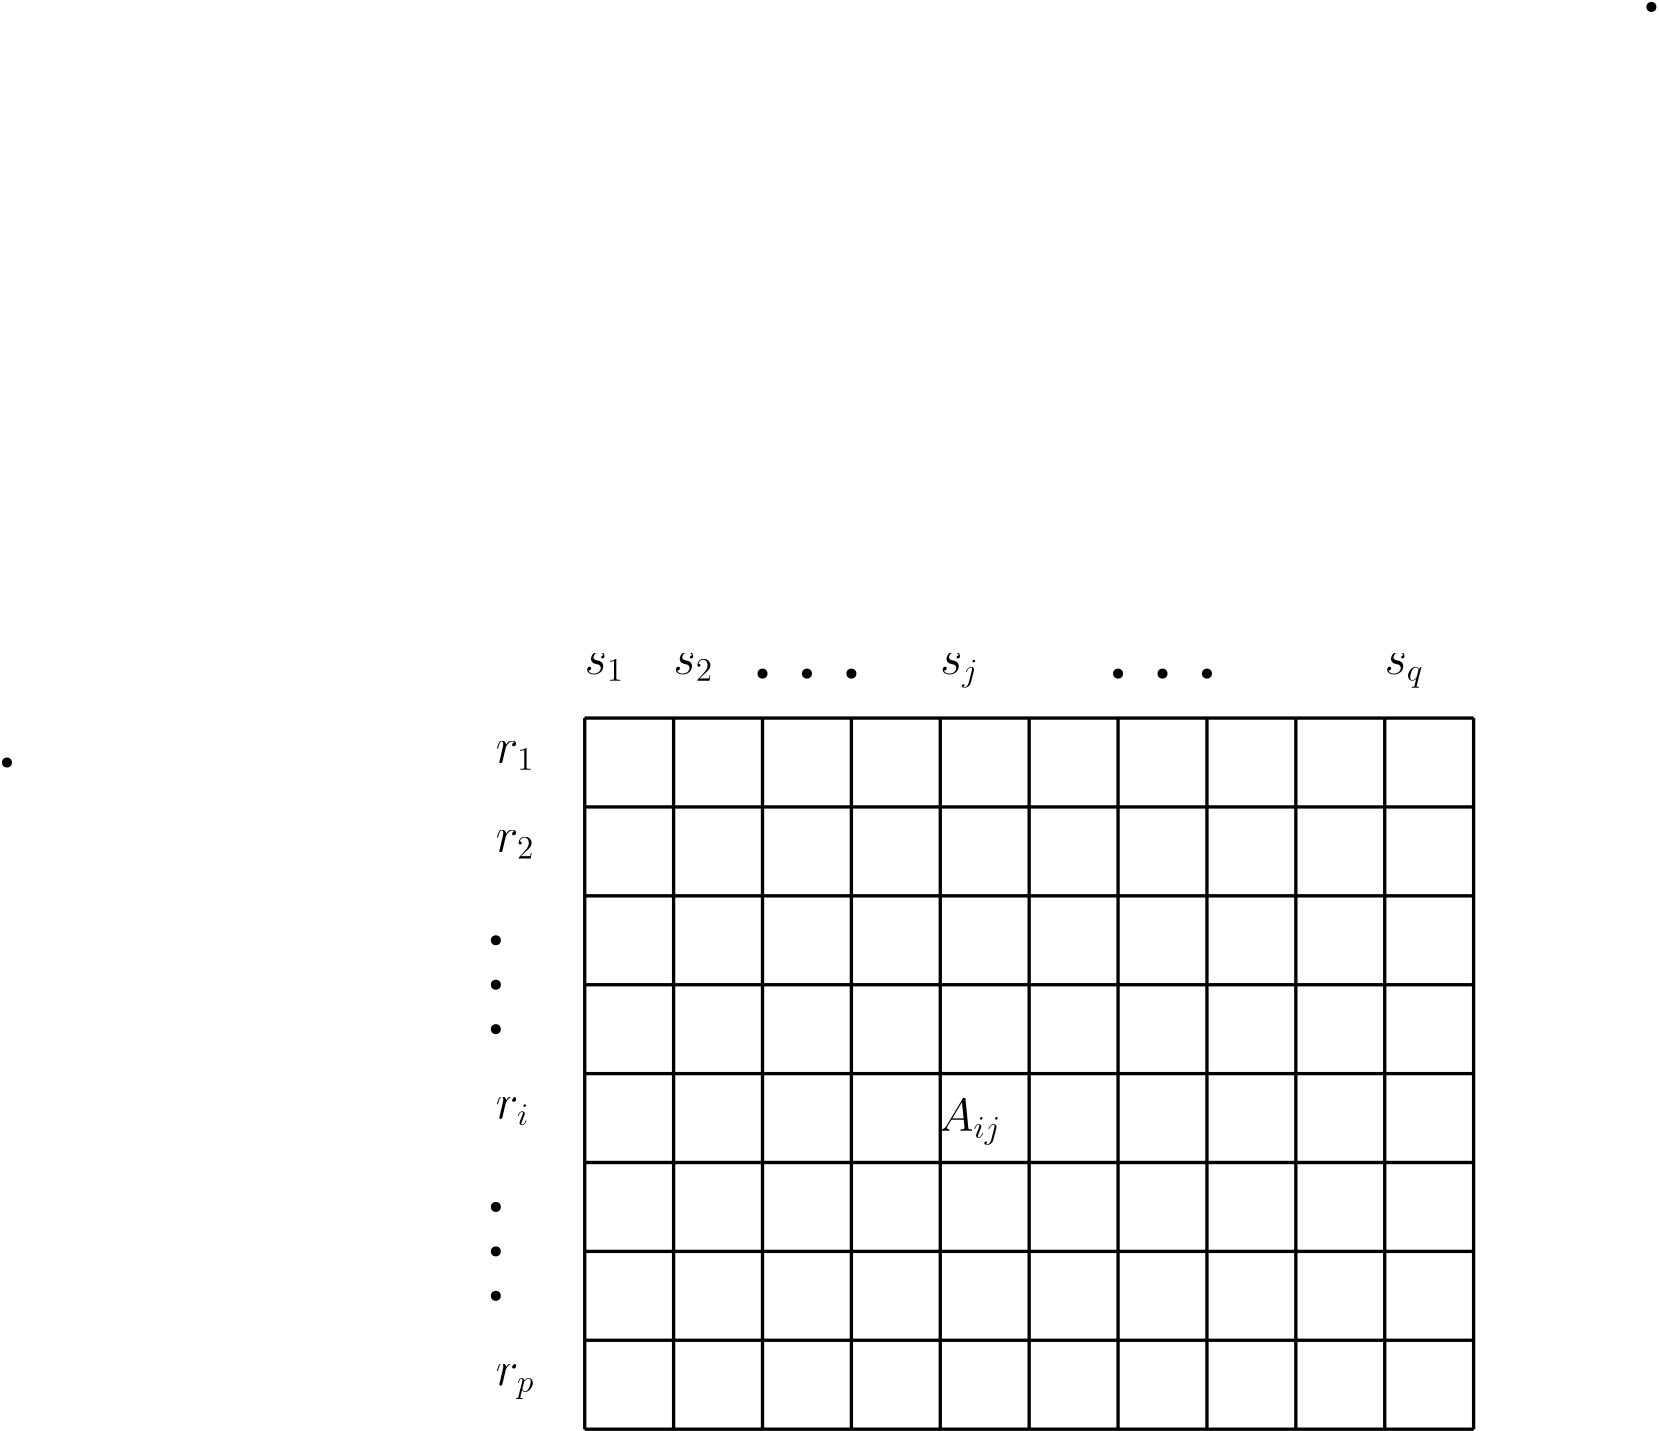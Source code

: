 <?xml version="1.0"?>
<!DOCTYPE ipe SYSTEM "ipe.dtd">
<ipe version="70107" creator="Ipe 7.1.10">
<info created="D:20170126143819" modified="D:20170126145105"/>
<ipestyle name="basic">
<symbol name="arrow/arc(spx)">
<path stroke="sym-stroke" fill="sym-stroke" pen="sym-pen">
0 0 m
-1 0.333 l
-1 -0.333 l
h
</path>
</symbol>
<symbol name="arrow/farc(spx)">
<path stroke="sym-stroke" fill="white" pen="sym-pen">
0 0 m
-1 0.333 l
-1 -0.333 l
h
</path>
</symbol>
<symbol name="arrow/ptarc(spx)">
<path stroke="sym-stroke" fill="sym-stroke" pen="sym-pen">
0 0 m
-1 0.333 l
-0.8 0 l
-1 -0.333 l
h
</path>
</symbol>
<symbol name="arrow/fptarc(spx)">
<path stroke="sym-stroke" fill="white" pen="sym-pen">
0 0 m
-1 0.333 l
-0.8 0 l
-1 -0.333 l
h
</path>
</symbol>
<symbol name="mark/circle(sx)" transformations="translations">
<path fill="sym-stroke">
0.6 0 0 0.6 0 0 e
0.4 0 0 0.4 0 0 e
</path>
</symbol>
<symbol name="mark/disk(sx)" transformations="translations">
<path fill="sym-stroke">
0.6 0 0 0.6 0 0 e
</path>
</symbol>
<symbol name="mark/fdisk(sfx)" transformations="translations">
<group>
<path fill="sym-fill">
0.5 0 0 0.5 0 0 e
</path>
<path fill="sym-stroke" fillrule="eofill">
0.6 0 0 0.6 0 0 e
0.4 0 0 0.4 0 0 e
</path>
</group>
</symbol>
<symbol name="mark/box(sx)" transformations="translations">
<path fill="sym-stroke" fillrule="eofill">
-0.6 -0.6 m
0.6 -0.6 l
0.6 0.6 l
-0.6 0.6 l
h
-0.4 -0.4 m
0.4 -0.4 l
0.4 0.4 l
-0.4 0.4 l
h
</path>
</symbol>
<symbol name="mark/square(sx)" transformations="translations">
<path fill="sym-stroke">
-0.6 -0.6 m
0.6 -0.6 l
0.6 0.6 l
-0.6 0.6 l
h
</path>
</symbol>
<symbol name="mark/fsquare(sfx)" transformations="translations">
<group>
<path fill="sym-fill">
-0.5 -0.5 m
0.5 -0.5 l
0.5 0.5 l
-0.5 0.5 l
h
</path>
<path fill="sym-stroke" fillrule="eofill">
-0.6 -0.6 m
0.6 -0.6 l
0.6 0.6 l
-0.6 0.6 l
h
-0.4 -0.4 m
0.4 -0.4 l
0.4 0.4 l
-0.4 0.4 l
h
</path>
</group>
</symbol>
<symbol name="mark/cross(sx)" transformations="translations">
<group>
<path fill="sym-stroke">
-0.43 -0.57 m
0.57 0.43 l
0.43 0.57 l
-0.57 -0.43 l
h
</path>
<path fill="sym-stroke">
-0.43 0.57 m
0.57 -0.43 l
0.43 -0.57 l
-0.57 0.43 l
h
</path>
</group>
</symbol>
<symbol name="arrow/fnormal(spx)">
<path stroke="sym-stroke" fill="white" pen="sym-pen">
0 0 m
-1 0.333 l
-1 -0.333 l
h
</path>
</symbol>
<symbol name="arrow/pointed(spx)">
<path stroke="sym-stroke" fill="sym-stroke" pen="sym-pen">
0 0 m
-1 0.333 l
-0.8 0 l
-1 -0.333 l
h
</path>
</symbol>
<symbol name="arrow/fpointed(spx)">
<path stroke="sym-stroke" fill="white" pen="sym-pen">
0 0 m
-1 0.333 l
-0.8 0 l
-1 -0.333 l
h
</path>
</symbol>
<symbol name="arrow/linear(spx)">
<path stroke="sym-stroke" pen="sym-pen">
-1 0.333 m
0 0 l
-1 -0.333 l
</path>
</symbol>
<symbol name="arrow/fdouble(spx)">
<path stroke="sym-stroke" fill="white" pen="sym-pen">
0 0 m
-1 0.333 l
-1 -0.333 l
h
-1 0 m
-2 0.333 l
-2 -0.333 l
h
</path>
</symbol>
<symbol name="arrow/double(spx)">
<path stroke="sym-stroke" fill="sym-stroke" pen="sym-pen">
0 0 m
-1 0.333 l
-1 -0.333 l
h
-1 0 m
-2 0.333 l
-2 -0.333 l
h
</path>
</symbol>
<pen name="heavier" value="0.8"/>
<pen name="fat" value="1.2"/>
<pen name="ultrafat" value="2"/>
<symbolsize name="large" value="5"/>
<symbolsize name="small" value="2"/>
<symbolsize name="tiny" value="1.1"/>
<arrowsize name="large" value="10"/>
<arrowsize name="small" value="5"/>
<arrowsize name="tiny" value="3"/>
<color name="red" value="1 0 0"/>
<color name="green" value="0 1 0"/>
<color name="blue" value="0 0 1"/>
<color name="yellow" value="1 1 0"/>
<color name="orange" value="1 0.647 0"/>
<color name="gold" value="1 0.843 0"/>
<color name="purple" value="0.627 0.125 0.941"/>
<color name="gray" value="0.745"/>
<color name="brown" value="0.647 0.165 0.165"/>
<color name="navy" value="0 0 0.502"/>
<color name="pink" value="1 0.753 0.796"/>
<color name="seagreen" value="0.18 0.545 0.341"/>
<color name="turquoise" value="0.251 0.878 0.816"/>
<color name="violet" value="0.933 0.51 0.933"/>
<color name="darkblue" value="0 0 0.545"/>
<color name="darkcyan" value="0 0.545 0.545"/>
<color name="darkgray" value="0.663"/>
<color name="darkgreen" value="0 0.392 0"/>
<color name="darkmagenta" value="0.545 0 0.545"/>
<color name="darkorange" value="1 0.549 0"/>
<color name="darkred" value="0.545 0 0"/>
<color name="lightblue" value="0.678 0.847 0.902"/>
<color name="lightcyan" value="0.878 1 1"/>
<color name="lightgray" value="0.827"/>
<color name="lightgreen" value="0.565 0.933 0.565"/>
<color name="lightyellow" value="1 1 0.878"/>
<dashstyle name="dashed" value="[4] 0"/>
<dashstyle name="dotted" value="[1 3] 0"/>
<dashstyle name="dash dotted" value="[4 2 1 2] 0"/>
<dashstyle name="dash dot dotted" value="[4 2 1 2 1 2] 0"/>
<textsize name="large" value="\large"/>
<textsize name="Large" value="\Large"/>
<textsize name="LARGE" value="\LARGE"/>
<textsize name="huge" value="\huge"/>
<textsize name="Huge" value="\Huge"/>
<textsize name="small" value="\small"/>
<textsize name="footnote" value="\footnotesize"/>
<textsize name="tiny" value="\tiny"/>
<textstyle name="center" begin="\begin{center}" end="\end{center}"/>
<textstyle name="itemize" begin="\begin{itemize}" end="\end{itemize}"/>
<textstyle name="item" begin="\begin{itemize}\item{}" end="\end{itemize}"/>
<gridsize name="4 pts" value="4"/>
<gridsize name="8 pts (~3 mm)" value="8"/>
<gridsize name="16 pts (~6 mm)" value="16"/>
<gridsize name="32 pts (~12 mm)" value="32"/>
<gridsize name="10 pts (~3.5 mm)" value="10"/>
<gridsize name="20 pts (~7 mm)" value="20"/>
<gridsize name="14 pts (~5 mm)" value="14"/>
<gridsize name="28 pts (~10 mm)" value="28"/>
<gridsize name="56 pts (~20 mm)" value="56"/>
<anglesize name="90 deg" value="90"/>
<anglesize name="60 deg" value="60"/>
<anglesize name="45 deg" value="45"/>
<anglesize name="30 deg" value="30"/>
<anglesize name="22.5 deg" value="22.5"/>
<opacity name="10%" value="0.1"/>
<opacity name="30%" value="0.3"/>
<opacity name="50%" value="0.5"/>
<opacity name="75%" value="0.75"/>
<tiling name="falling" angle="-60" step="4" width="1"/>
<tiling name="rising" angle="30" step="4" width="1"/>
</ipestyle>
<page>
<layer name="alpha"/>
<view layers="alpha" active="alpha"/>
<path layer="alpha" stroke="black">
64 704 m
64 448 l
384 448 l
384 704 l
h
</path>
<path stroke="black">
64 672 m
64 672 l
384 672 l
384 672 l
h
</path>
<path stroke="black">
384 672 m
384 640 l
64 640 l
64 672 l
h
</path>
<path stroke="black">
64 640 m
64 608 l
64 608 l
64 640 l
h
</path>
<path stroke="black">
384 608 m
384 608 l
384 608 l
384 608 l
h
</path>
<path stroke="black">
384 608 m
384 640 l
64 640 l
64 608 l
h
</path>
<path stroke="black">
64 640 m
64 576 l
384 576 l
384 640 l
h
</path>
<path stroke="black">
384 576 m
384 544 l
384 544 l
384 576 l
h
</path>
<path stroke="black">
384 544 m
384 576 l
64 576 l
64 544 l
h
</path>
<path stroke="black">
64 576 m
64 512 l
64 512 l
64 576 l
h
</path>
<path stroke="black">
384 512 m
384 512 l
384 512 l
384 512 l
h
</path>
<path stroke="black">
384 512 m
384 480 l
64 480 l
64 512 l
h
</path>
<path stroke="black">
64 480 m
64 544 l
384 544 l
384 480 l
h
</path>
<path stroke="black">
96 704 m
96 448 l
96 448 l
96 704 l
h
</path>
<path stroke="black">
96 448 m
96 704 l
128 704 l
128 448 l
h
</path>
<path stroke="black">
128 704 m
128 704 l
160 704 l
160 704 l
h
</path>
<path stroke="black">
160 448 m
160 448 l
160 448 l
160 448 l
h
</path>
<path stroke="black">
160 448 m
160 704 l
160 704 l
160 448 l
h
</path>
<path stroke="black">
160 704 m
160 704 l
192 704 l
192 704 l
h
</path>
<path stroke="black">
192 704 m
192 704 l
192 704 l
192 704 l
h
</path>
<path stroke="black">
192 448 m
192 704 l
192 704 l
192 448 l
h
</path>
<path stroke="black">
192 704 m
192 704 l
224 704 l
224 704 l
h
</path>
<path stroke="black">
224 704 m
224 704 l
224 704 l
224 704 l
h
</path>
<path stroke="black">
224 448 m
224 704 l
224 704 l
224 448 l
h
</path>
<path stroke="black">
224 704 m
224 448 l
256 448 l
256 704 l
h
</path>
<path stroke="black">
256 448 m
256 448 l
288 448 l
288 448 l
h
</path>
<path stroke="black">
288 704 m
288 704 l
288 704 l
288 704 l
h
</path>
<path stroke="black">
288 704 m
288 448 l
288 448 l
288 704 l
h
</path>
<path stroke="black">
288 448 m
288 448 l
320 448 l
320 448 l
h
</path>
<path stroke="black">
320 448 m
320 448 l
320 448 l
320 448 l
h
</path>
<path stroke="black">
320 704 m
320 448 l
352 448 l
352 704 l
h
</path>
<text matrix="1 0 0 1 -32 -96" transformations="translations" pos="64 784" stroke="black" type="label" width="13.948" height="7.415" depth="2.58" valign="baseline" size="LARGE">$r_1$</text>
<text matrix="1 0 0 1 -96 -128" transformations="translations" pos="128 784" stroke="black" type="label" width="13.948" height="7.415" depth="2.58" valign="baseline" size="LARGE">$r_2$</text>
<text matrix="1 0 0 1 -176 -256" transformations="translations" pos="208 816" stroke="black" type="label" width="12.088" height="7.415" depth="2.58" valign="baseline" size="LARGE">$r_i$</text>
<text matrix="1 0 0 1 -128 -288" transformations="translations" pos="160 752" stroke="black" type="label" width="13.97" height="7.409" depth="4.91" valign="baseline" size="LARGE">$r_p$</text>
<use name="mark/disk(sx)" pos="32 624" size="normal" stroke="black"/>
<use name="mark/disk(sx)" pos="32 608" size="normal" stroke="black"/>
<use name="mark/disk(sx)" pos="32 592" size="normal" stroke="black"/>
<use name="mark/disk(sx)" pos="32 528" size="normal" stroke="black"/>
<use name="mark/disk(sx)" pos="32 512" size="normal" stroke="black"/>
<use name="mark/disk(sx)" pos="32 496" size="normal" stroke="black"/>
<use name="mark/disk(sx)" pos="-144 688" size="normal" stroke="black"/>
<path stroke="black">
96 736 m
96 736 l
96 736 l
96 736 l
h
</path>
<path stroke="black">
112 736 m
112 736 l
112 736 l
112 736 l
h
</path>
<text transformations="translations" pos="96 720" stroke="black" type="label" width="14.291" height="7.415" depth="2.58" valign="baseline" size="LARGE">$s_2$</text>
<text transformations="translations" pos="64 720" stroke="black" type="label" width="14.291" height="7.415" depth="2.58" valign="baseline" size="LARGE">$s_1$</text>
<text transformations="translations" pos="192 720" stroke="black" type="label" width="13.954" height="7.409" depth="4.91" valign="baseline" size="LARGE">$s_j$</text>
<text transformations="translations" pos="352 720" stroke="black" type="label" width="14.057" height="7.409" depth="4.91" valign="baseline" size="LARGE">$s_q$</text>
<text matrix="1 0 0 1 -16.6582 -4.60769" transformations="translations" pos="208 560" stroke="black" type="label" width="22.644" height="11.761" depth="4.91" valign="baseline" size="LARGE">$A_{ij}$</text>
<path stroke="black" pen="fat">
64 704 m
384 704 l
</path>
<path stroke="black" pen="fat">
64 704 m
64 448 l
</path>
<path stroke="black" pen="fat">
64 448 m
384 448 l
</path>
<path stroke="black" pen="fat">
384 704 m
384 448 l
</path>
<path stroke="black" pen="fat">
64 672 m
384 672 l
</path>
<path stroke="black" pen="fat">
64 640 m
384 640 l
</path>
<path stroke="black" pen="fat">
64 608 m
384 608 l
</path>
<path stroke="black" pen="fat">
64 576 m
384 576 l
</path>
<path stroke="black" pen="fat">
64 544 m
384 544 l
</path>
<path stroke="black" pen="fat">
64 512 m
384 512 l
</path>
<path stroke="black" pen="fat">
64 480 m
384 480 l
</path>
<path stroke="black" pen="fat">
96 704 m
96 448 l
</path>
<path stroke="black" pen="fat">
128 704 m
128 448 l
</path>
<path stroke="black" pen="fat">
160 704 m
160 448 l
</path>
<path stroke="black" pen="fat">
192 704 m
192 448 l
</path>
<path stroke="black" pen="fat">
224 704 m
224 448 l
</path>
<path stroke="black" pen="fat">
256 704 m
256 448 l
</path>
<path stroke="black" pen="fat">
288 704 m
288 448 l
</path>
<path stroke="black" pen="fat">
320 704 m
320 448 l
</path>
<path stroke="black" pen="fat">
352 704 m
352 448 l
</path>
<use name="mark/disk(sx)" pos="128 720" size="normal" stroke="black"/>
<use name="mark/disk(sx)" pos="144 720" size="normal" stroke="black"/>
<use name="mark/disk(sx)" pos="160 720" size="normal" stroke="black"/>
<use name="mark/disk(sx)" pos="256 720" size="normal" stroke="black"/>
<use name="mark/disk(sx)" pos="272 720" size="normal" stroke="black"/>
<use name="mark/disk(sx)" pos="288 720" size="normal" stroke="black"/>
<use name="mark/disk(sx)" pos="448 960" size="normal" stroke="black"/>
</page>
</ipe>
